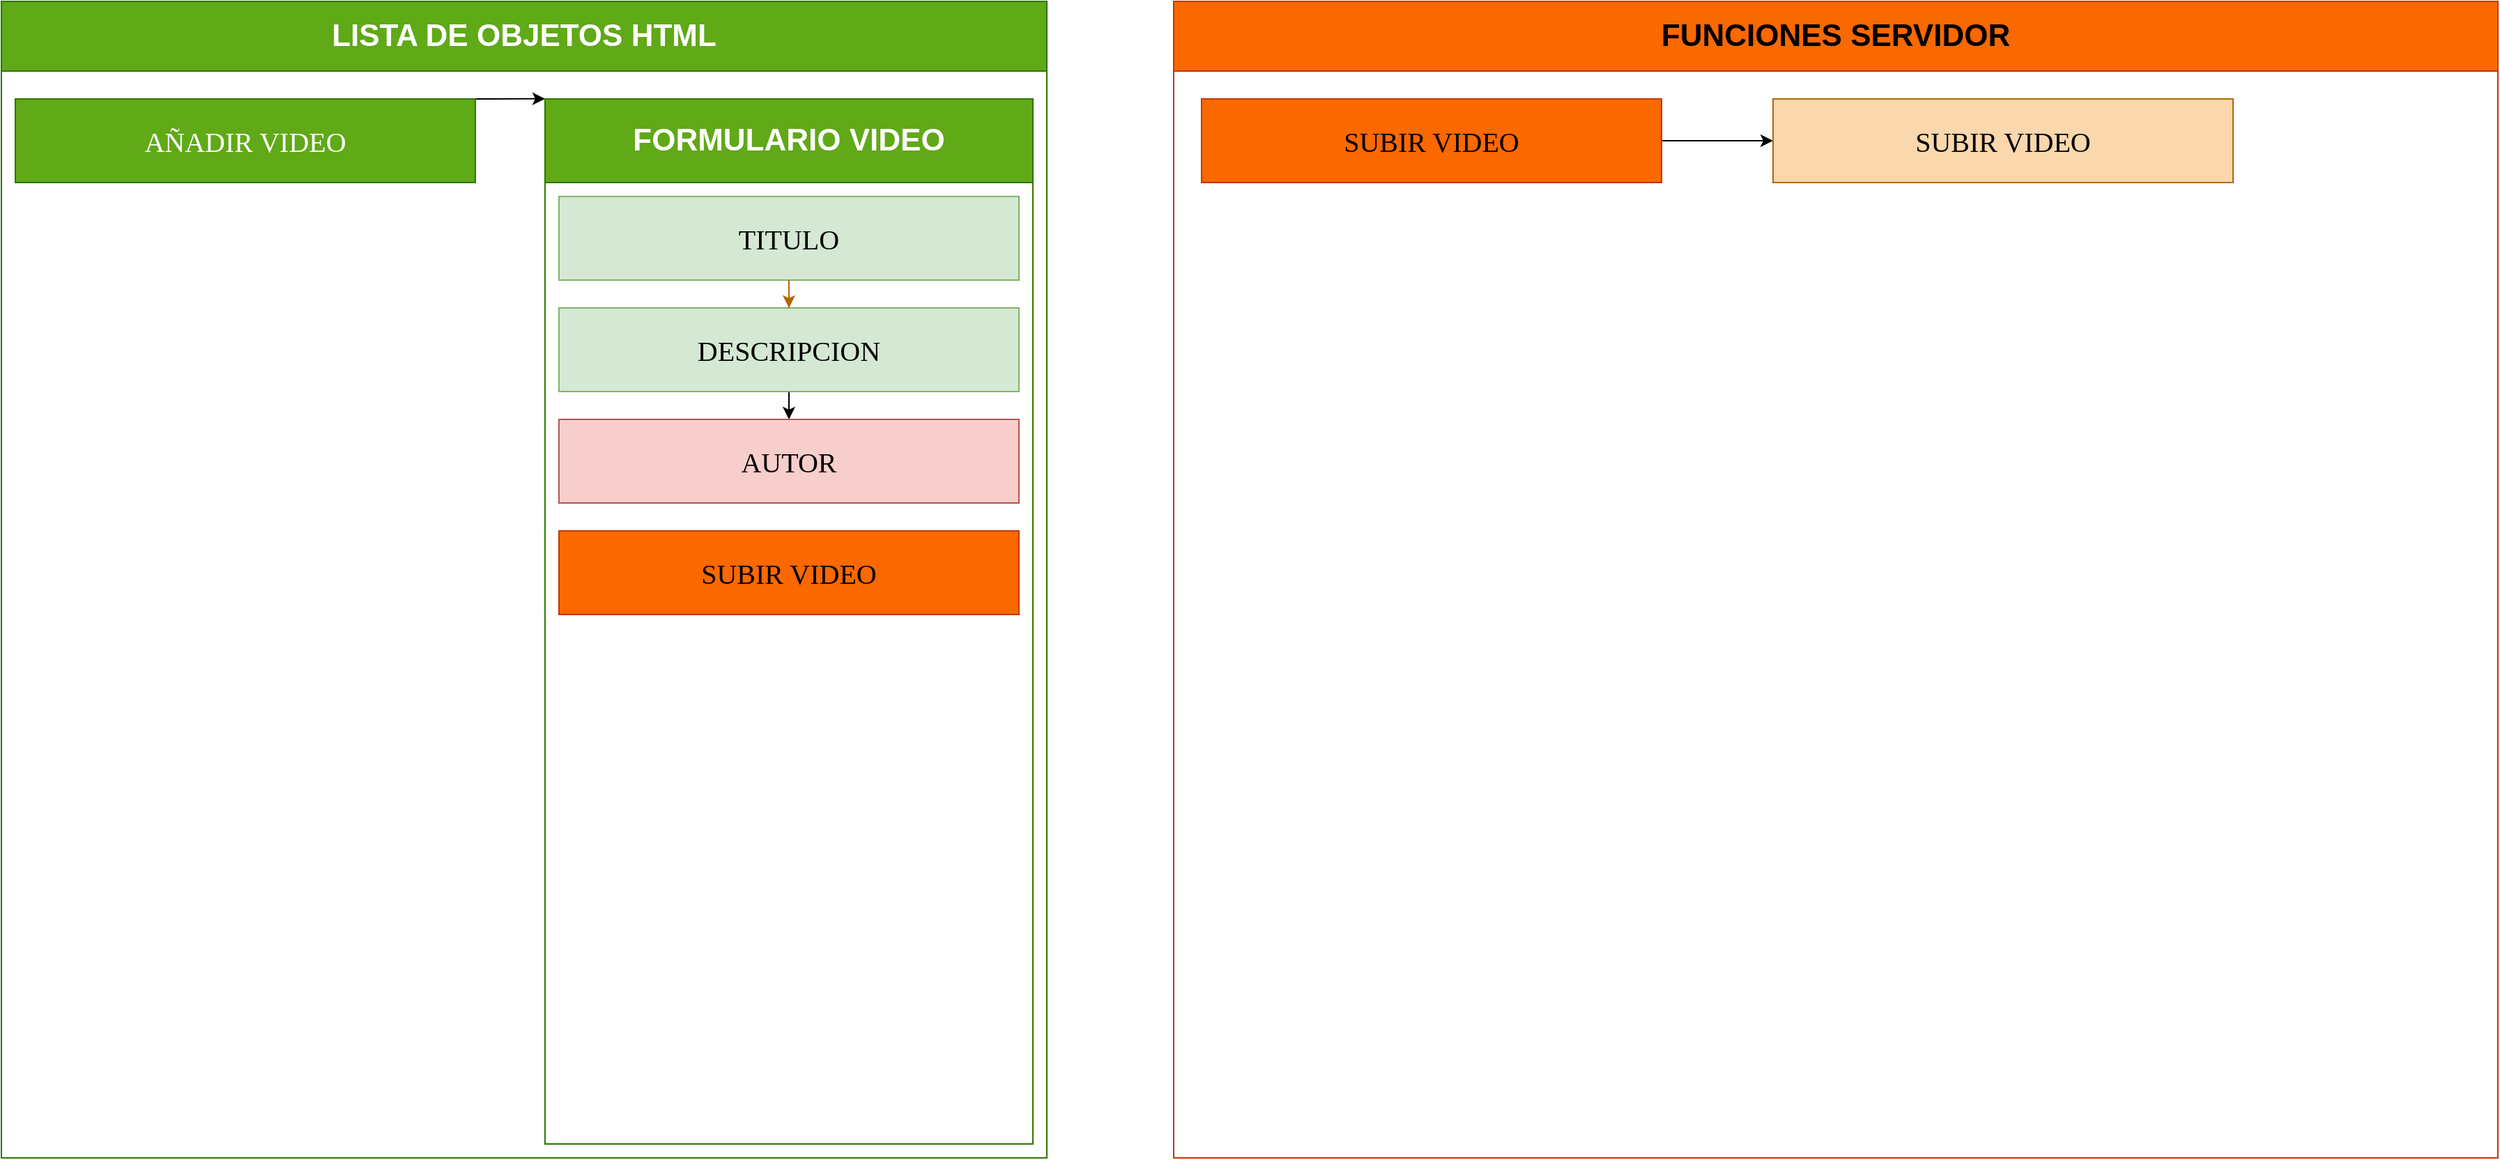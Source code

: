 <mxfile version="22.1.17" type="github">
  <diagram name="Página-1" id="RGZ7ELQkdskLUp-Abid4">
    <mxGraphModel dx="1894" dy="2545" grid="1" gridSize="10" guides="1" tooltips="1" connect="1" arrows="1" fold="1" page="1" pageScale="1" pageWidth="827" pageHeight="1169" math="0" shadow="0">
      <root>
        <mxCell id="0" />
        <mxCell id="1" parent="0" />
        <mxCell id="5bXaYkC01W6OSBHHPzFc-24" value="&lt;font style=&quot;font-size: 22px;&quot;&gt;LISTA DE OBJETOS HTML&lt;/font&gt;" style="swimlane;whiteSpace=wrap;html=1;startSize=50;fillColor=#60a917;strokeColor=#2D7600;fontSize=22;fontColor=#ffffff;" vertex="1" parent="1">
          <mxGeometry x="39" y="-120" width="750" height="830" as="geometry" />
        </mxCell>
        <mxCell id="5bXaYkC01W6OSBHHPzFc-56" style="edgeStyle=orthogonalEdgeStyle;rounded=0;orthogonalLoop=1;jettySize=auto;html=1;exitX=1;exitY=0;exitDx=0;exitDy=0;" edge="1" parent="5bXaYkC01W6OSBHHPzFc-24" source="5bXaYkC01W6OSBHHPzFc-29">
          <mxGeometry relative="1" as="geometry">
            <mxPoint x="390.0" y="69.882" as="targetPoint" />
            <Array as="points">
              <mxPoint x="350" y="70" />
              <mxPoint x="350" y="70" />
            </Array>
          </mxGeometry>
        </mxCell>
        <mxCell id="5bXaYkC01W6OSBHHPzFc-29" value="AÑADIR VIDEO" style="rounded=0;whiteSpace=wrap;html=1;hachureGap=4;fontFamily=Verdana;fontSize=20;labelBackgroundColor=none;glass=0;shadow=0;fillColor=#60a917;strokeColor=#2D7600;fontColor=#ffffff;" vertex="1" parent="5bXaYkC01W6OSBHHPzFc-24">
          <mxGeometry x="10" y="70" width="330" height="60" as="geometry" />
        </mxCell>
        <mxCell id="5bXaYkC01W6OSBHHPzFc-47" value="FORMULARIO VIDEO" style="swimlane;whiteSpace=wrap;html=1;startSize=60;fontSize=22;fillColor=#60a917;strokeColor=#2D7600;fontColor=#ffffff;" vertex="1" parent="5bXaYkC01W6OSBHHPzFc-24">
          <mxGeometry x="390" y="70" width="350" height="750" as="geometry">
            <mxRectangle x="390" y="70" width="230" height="60" as="alternateBounds" />
          </mxGeometry>
        </mxCell>
        <mxCell id="5bXaYkC01W6OSBHHPzFc-50" value="TITULO" style="rounded=0;whiteSpace=wrap;html=1;hachureGap=4;fontFamily=Verdana;fontSize=20;labelBackgroundColor=none;glass=0;shadow=0;fillColor=#d5e8d4;strokeColor=#82b366;" vertex="1" parent="5bXaYkC01W6OSBHHPzFc-47">
          <mxGeometry x="10" y="70" width="330" height="60" as="geometry" />
        </mxCell>
        <mxCell id="5bXaYkC01W6OSBHHPzFc-65" style="edgeStyle=orthogonalEdgeStyle;rounded=0;orthogonalLoop=1;jettySize=auto;html=1;exitX=0.5;exitY=1;exitDx=0;exitDy=0;entryX=0.5;entryY=0;entryDx=0;entryDy=0;" edge="1" parent="5bXaYkC01W6OSBHHPzFc-47" source="5bXaYkC01W6OSBHHPzFc-52" target="5bXaYkC01W6OSBHHPzFc-64">
          <mxGeometry relative="1" as="geometry" />
        </mxCell>
        <mxCell id="5bXaYkC01W6OSBHHPzFc-52" value="DESCRIPCION" style="rounded=0;whiteSpace=wrap;html=1;hachureGap=4;fontFamily=Verdana;fontSize=20;labelBackgroundColor=none;glass=0;shadow=0;fillColor=#d5e8d4;strokeColor=#82b366;" vertex="1" parent="5bXaYkC01W6OSBHHPzFc-47">
          <mxGeometry x="10" y="150" width="330" height="60" as="geometry" />
        </mxCell>
        <mxCell id="5bXaYkC01W6OSBHHPzFc-49" value="" style="edgeStyle=orthogonalEdgeStyle;rounded=0;orthogonalLoop=1;jettySize=auto;html=1;fillColor=#fad7ac;strokeColor=#b46504;" edge="1" parent="5bXaYkC01W6OSBHHPzFc-47" source="5bXaYkC01W6OSBHHPzFc-50" target="5bXaYkC01W6OSBHHPzFc-52">
          <mxGeometry relative="1" as="geometry" />
        </mxCell>
        <mxCell id="5bXaYkC01W6OSBHHPzFc-53" value="SUBIR VIDEO" style="rounded=0;whiteSpace=wrap;html=1;hachureGap=4;fontFamily=Verdana;fontSize=20;labelBackgroundColor=none;glass=0;shadow=0;fillColor=#fa6800;strokeColor=#C73500;fontColor=#000000;" vertex="1" parent="5bXaYkC01W6OSBHHPzFc-47">
          <mxGeometry x="10" y="310" width="330" height="60" as="geometry" />
        </mxCell>
        <mxCell id="5bXaYkC01W6OSBHHPzFc-64" value="AUTOR" style="rounded=0;whiteSpace=wrap;html=1;hachureGap=4;fontFamily=Verdana;fontSize=20;labelBackgroundColor=none;glass=0;shadow=0;fillColor=#f8cecc;strokeColor=#b85450;" vertex="1" parent="5bXaYkC01W6OSBHHPzFc-47">
          <mxGeometry x="10" y="230" width="330" height="60" as="geometry" />
        </mxCell>
        <mxCell id="5bXaYkC01W6OSBHHPzFc-30" value="&lt;span style=&quot;font-size: 22px;&quot;&gt;FUNCIONES SERVIDOR&lt;/span&gt;" style="swimlane;whiteSpace=wrap;html=1;startSize=50;fillColor=#fa6800;strokeColor=#C73500;fontColor=#000000;" vertex="1" parent="1">
          <mxGeometry x="880" y="-120" width="950" height="830" as="geometry" />
        </mxCell>
        <mxCell id="5bXaYkC01W6OSBHHPzFc-59" value="" style="edgeStyle=orthogonalEdgeStyle;rounded=0;orthogonalLoop=1;jettySize=auto;html=1;" edge="1" parent="5bXaYkC01W6OSBHHPzFc-30" source="5bXaYkC01W6OSBHHPzFc-57" target="5bXaYkC01W6OSBHHPzFc-58">
          <mxGeometry relative="1" as="geometry" />
        </mxCell>
        <mxCell id="5bXaYkC01W6OSBHHPzFc-57" value="SUBIR VIDEO" style="rounded=0;whiteSpace=wrap;html=1;hachureGap=4;fontFamily=Verdana;fontSize=20;labelBackgroundColor=none;glass=0;shadow=0;fillColor=#fa6800;strokeColor=#C73500;fontColor=#000000;" vertex="1" parent="5bXaYkC01W6OSBHHPzFc-30">
          <mxGeometry x="20" y="70" width="330" height="60" as="geometry" />
        </mxCell>
        <mxCell id="5bXaYkC01W6OSBHHPzFc-58" value="SUBIR VIDEO" style="rounded=0;whiteSpace=wrap;html=1;hachureGap=4;fontFamily=Verdana;fontSize=20;labelBackgroundColor=none;glass=0;shadow=0;fillColor=#fad7ac;strokeColor=#b46504;" vertex="1" parent="5bXaYkC01W6OSBHHPzFc-30">
          <mxGeometry x="430" y="70" width="330" height="60" as="geometry" />
        </mxCell>
      </root>
    </mxGraphModel>
  </diagram>
</mxfile>
